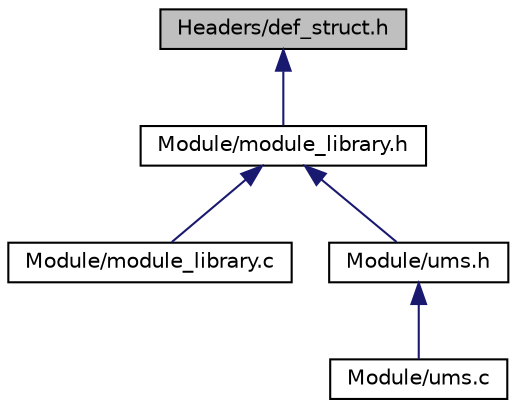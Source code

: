 digraph "Headers/def_struct.h"
{
 // LATEX_PDF_SIZE
  edge [fontname="Helvetica",fontsize="10",labelfontname="Helvetica",labelfontsize="10"];
  node [fontname="Helvetica",fontsize="10",shape=record];
  Node1 [label="Headers/def_struct.h",height=0.2,width=0.4,color="black", fillcolor="grey75", style="filled", fontcolor="black",tooltip=" "];
  Node1 -> Node2 [dir="back",color="midnightblue",fontsize="10",style="solid",fontname="Helvetica"];
  Node2 [label="Module/module_library.h",height=0.2,width=0.4,color="black", fillcolor="white", style="filled",URL="$module__library_8h.html",tooltip=" "];
  Node2 -> Node3 [dir="back",color="midnightblue",fontsize="10",style="solid",fontname="Helvetica"];
  Node3 [label="Module/module_library.c",height=0.2,width=0.4,color="black", fillcolor="white", style="filled",URL="$module__library_8c.html",tooltip=" "];
  Node2 -> Node4 [dir="back",color="midnightblue",fontsize="10",style="solid",fontname="Helvetica"];
  Node4 [label="Module/ums.h",height=0.2,width=0.4,color="black", fillcolor="white", style="filled",URL="$ums_8h.html",tooltip=" "];
  Node4 -> Node5 [dir="back",color="midnightblue",fontsize="10",style="solid",fontname="Helvetica"];
  Node5 [label="Module/ums.c",height=0.2,width=0.4,color="black", fillcolor="white", style="filled",URL="$ums_8c.html",tooltip=" "];
}
